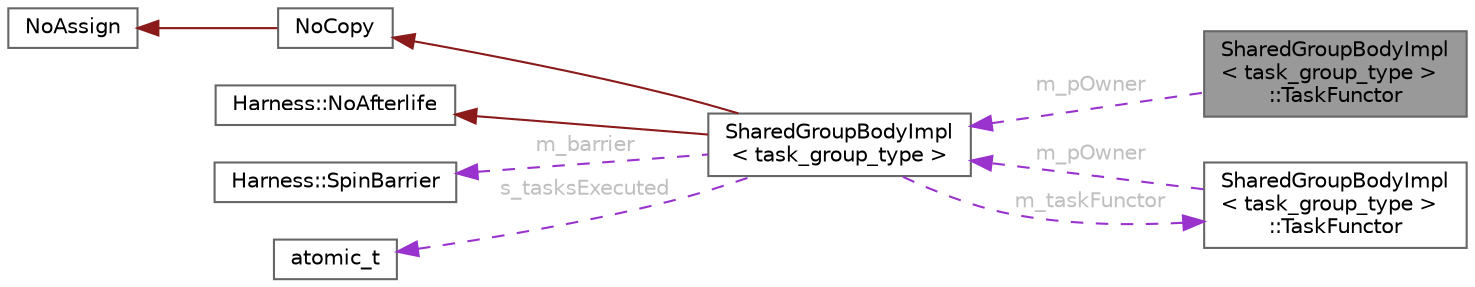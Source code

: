 digraph "SharedGroupBodyImpl&lt; task_group_type &gt;::TaskFunctor"
{
 // LATEX_PDF_SIZE
  bgcolor="transparent";
  edge [fontname=Helvetica,fontsize=10,labelfontname=Helvetica,labelfontsize=10];
  node [fontname=Helvetica,fontsize=10,shape=box,height=0.2,width=0.4];
  rankdir="LR";
  Node1 [id="Node000001",label="SharedGroupBodyImpl\l\< task_group_type \>\l::TaskFunctor",height=0.2,width=0.4,color="gray40", fillcolor="grey60", style="filled", fontcolor="black",tooltip=" "];
  Node2 -> Node1 [id="edge9_Node000001_Node000002",dir="back",color="darkorchid3",style="dashed",tooltip=" ",label=" m_pOwner",fontcolor="grey" ];
  Node2 [id="Node000002",label="SharedGroupBodyImpl\l\< task_group_type \>",height=0.2,width=0.4,color="gray40", fillcolor="white", style="filled",URL="$class_shared_group_body_impl.html",tooltip=" "];
  Node3 -> Node2 [id="edge10_Node000002_Node000003",dir="back",color="firebrick4",style="solid",tooltip=" "];
  Node3 [id="Node000003",label="NoCopy",height=0.2,width=0.4,color="gray40", fillcolor="white", style="filled",URL="$class_no_copy.html",tooltip="Base class for prohibiting compiler-generated copy constructor or operator="];
  Node4 -> Node3 [id="edge11_Node000003_Node000004",dir="back",color="firebrick4",style="solid",tooltip=" "];
  Node4 [id="Node000004",label="NoAssign",height=0.2,width=0.4,color="gray40", fillcolor="white", style="filled",URL="$class_no_assign.html",tooltip="Base class for prohibiting compiler-generated operator="];
  Node5 -> Node2 [id="edge12_Node000002_Node000005",dir="back",color="firebrick4",style="solid",tooltip=" "];
  Node5 [id="Node000005",label="Harness::NoAfterlife",height=0.2,width=0.4,color="gray40", fillcolor="white", style="filled",URL="$class_harness_1_1_no_afterlife.html",tooltip="Base class that asserts that no operations are made with the object after its destruction."];
  Node6 -> Node2 [id="edge13_Node000002_Node000006",dir="back",color="darkorchid3",style="dashed",tooltip=" ",label=" m_barrier",fontcolor="grey" ];
  Node6 [id="Node000006",label="Harness::SpinBarrier",height=0.2,width=0.4,color="gray40", fillcolor="white", style="filled",URL="$class_harness_1_1_spin_barrier.html",tooltip=" "];
  Node7 -> Node2 [id="edge14_Node000002_Node000007",dir="back",color="darkorchid3",style="dashed",tooltip=" ",label=" s_tasksExecuted",fontcolor="grey" ];
  Node7 [id="Node000007",label="atomic_t",height=0.2,width=0.4,color="gray40", fillcolor="white", style="filled",URL="$structatomic__t.html",tooltip=" "];
  Node8 -> Node2 [id="edge15_Node000002_Node000008",dir="back",color="darkorchid3",style="dashed",tooltip=" ",label=" m_taskFunctor",fontcolor="grey" ];
  Node8 [id="Node000008",label="SharedGroupBodyImpl\l\< task_group_type \>\l::TaskFunctor",height=0.2,width=0.4,color="gray40", fillcolor="white", style="filled",URL="$struct_shared_group_body_impl_1_1_task_functor.html",tooltip=" "];
  Node2 -> Node8 [id="edge16_Node000008_Node000002",dir="back",color="darkorchid3",style="dashed",tooltip=" ",label=" m_pOwner",fontcolor="grey" ];
}
